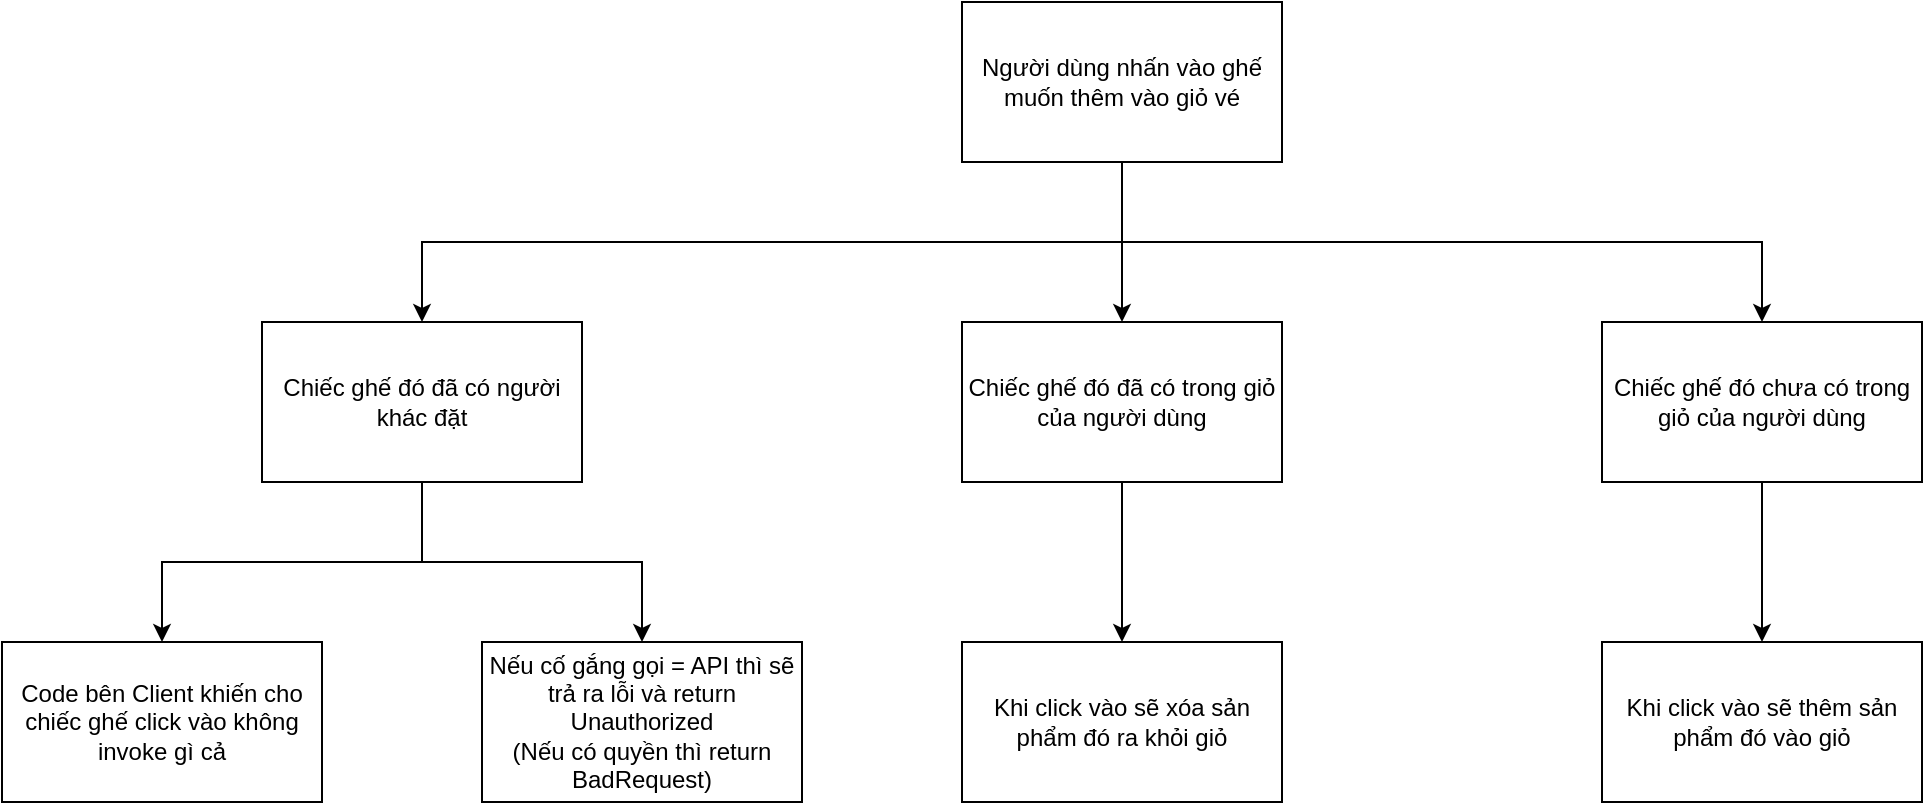 <mxfile version="21.0.8" type="github">
  <diagram name="Trang-1" id="EH0emdMKXZyjcekoXMyX">
    <mxGraphModel dx="1816" dy="527" grid="1" gridSize="10" guides="1" tooltips="1" connect="1" arrows="1" fold="1" page="1" pageScale="1" pageWidth="827" pageHeight="1169" math="0" shadow="0">
      <root>
        <mxCell id="0" />
        <mxCell id="1" parent="0" />
        <mxCell id="DognbOC37Y5BziQcNYbC-5" style="edgeStyle=orthogonalEdgeStyle;rounded=0;orthogonalLoop=1;jettySize=auto;html=1;exitX=0.5;exitY=1;exitDx=0;exitDy=0;entryX=0.5;entryY=0;entryDx=0;entryDy=0;" edge="1" parent="1" source="DognbOC37Y5BziQcNYbC-1" target="DognbOC37Y5BziQcNYbC-3">
          <mxGeometry relative="1" as="geometry" />
        </mxCell>
        <mxCell id="DognbOC37Y5BziQcNYbC-6" style="edgeStyle=orthogonalEdgeStyle;rounded=0;orthogonalLoop=1;jettySize=auto;html=1;exitX=0.5;exitY=1;exitDx=0;exitDy=0;entryX=0.5;entryY=0;entryDx=0;entryDy=0;" edge="1" parent="1" source="DognbOC37Y5BziQcNYbC-1" target="DognbOC37Y5BziQcNYbC-2">
          <mxGeometry relative="1" as="geometry" />
        </mxCell>
        <mxCell id="DognbOC37Y5BziQcNYbC-7" style="edgeStyle=orthogonalEdgeStyle;rounded=0;orthogonalLoop=1;jettySize=auto;html=1;exitX=0.5;exitY=1;exitDx=0;exitDy=0;entryX=0.5;entryY=0;entryDx=0;entryDy=0;" edge="1" parent="1" source="DognbOC37Y5BziQcNYbC-1" target="DognbOC37Y5BziQcNYbC-4">
          <mxGeometry relative="1" as="geometry" />
        </mxCell>
        <mxCell id="DognbOC37Y5BziQcNYbC-1" value="Người dùng nhấn vào ghế muốn thêm vào giỏ vé" style="rounded=0;whiteSpace=wrap;html=1;" vertex="1" parent="1">
          <mxGeometry x="320" y="40" width="160" height="80" as="geometry" />
        </mxCell>
        <mxCell id="DognbOC37Y5BziQcNYbC-14" style="edgeStyle=orthogonalEdgeStyle;rounded=0;orthogonalLoop=1;jettySize=auto;html=1;exitX=0.5;exitY=1;exitDx=0;exitDy=0;" edge="1" parent="1" source="DognbOC37Y5BziQcNYbC-2" target="DognbOC37Y5BziQcNYbC-13">
          <mxGeometry relative="1" as="geometry" />
        </mxCell>
        <mxCell id="DognbOC37Y5BziQcNYbC-2" value="Chiếc ghế đó đã có trong giỏ của người dùng" style="rounded=0;whiteSpace=wrap;html=1;" vertex="1" parent="1">
          <mxGeometry x="320" y="200" width="160" height="80" as="geometry" />
        </mxCell>
        <mxCell id="DognbOC37Y5BziQcNYbC-9" style="edgeStyle=orthogonalEdgeStyle;rounded=0;orthogonalLoop=1;jettySize=auto;html=1;exitX=0.5;exitY=1;exitDx=0;exitDy=0;entryX=0.5;entryY=0;entryDx=0;entryDy=0;" edge="1" parent="1" source="DognbOC37Y5BziQcNYbC-3" target="DognbOC37Y5BziQcNYbC-8">
          <mxGeometry relative="1" as="geometry" />
        </mxCell>
        <mxCell id="DognbOC37Y5BziQcNYbC-12" style="edgeStyle=orthogonalEdgeStyle;rounded=0;orthogonalLoop=1;jettySize=auto;html=1;exitX=0.5;exitY=1;exitDx=0;exitDy=0;entryX=0.5;entryY=0;entryDx=0;entryDy=0;" edge="1" parent="1" source="DognbOC37Y5BziQcNYbC-3" target="DognbOC37Y5BziQcNYbC-10">
          <mxGeometry relative="1" as="geometry" />
        </mxCell>
        <mxCell id="DognbOC37Y5BziQcNYbC-3" value="Chiếc ghế đó đã có người khác đặt" style="rounded=0;whiteSpace=wrap;html=1;" vertex="1" parent="1">
          <mxGeometry x="-30" y="200" width="160" height="80" as="geometry" />
        </mxCell>
        <mxCell id="DognbOC37Y5BziQcNYbC-16" style="edgeStyle=orthogonalEdgeStyle;rounded=0;orthogonalLoop=1;jettySize=auto;html=1;exitX=0.5;exitY=1;exitDx=0;exitDy=0;entryX=0.5;entryY=0;entryDx=0;entryDy=0;" edge="1" parent="1" source="DognbOC37Y5BziQcNYbC-4" target="DognbOC37Y5BziQcNYbC-15">
          <mxGeometry relative="1" as="geometry" />
        </mxCell>
        <mxCell id="DognbOC37Y5BziQcNYbC-4" value="Chiếc ghế đó chưa có trong giỏ của người dùng" style="rounded=0;whiteSpace=wrap;html=1;" vertex="1" parent="1">
          <mxGeometry x="640" y="200" width="160" height="80" as="geometry" />
        </mxCell>
        <mxCell id="DognbOC37Y5BziQcNYbC-8" value="Code bên Client khiến cho chiếc ghế click vào không invoke gì cả" style="rounded=0;whiteSpace=wrap;html=1;" vertex="1" parent="1">
          <mxGeometry x="-160" y="360" width="160" height="80" as="geometry" />
        </mxCell>
        <mxCell id="DognbOC37Y5BziQcNYbC-10" value="Nếu cố gắng gọi = API thì sẽ trả ra lỗi và return Unauthorized&lt;br&gt;(Nếu có quyền thì return BadRequest)" style="rounded=0;whiteSpace=wrap;html=1;" vertex="1" parent="1">
          <mxGeometry x="80" y="360" width="160" height="80" as="geometry" />
        </mxCell>
        <mxCell id="DognbOC37Y5BziQcNYbC-13" value="Khi click vào sẽ xóa sản phẩm đó ra khỏi giỏ" style="rounded=0;whiteSpace=wrap;html=1;" vertex="1" parent="1">
          <mxGeometry x="320" y="360" width="160" height="80" as="geometry" />
        </mxCell>
        <mxCell id="DognbOC37Y5BziQcNYbC-15" value="Khi click vào sẽ thêm sản phẩm đó vào giỏ" style="rounded=0;whiteSpace=wrap;html=1;" vertex="1" parent="1">
          <mxGeometry x="640" y="360" width="160" height="80" as="geometry" />
        </mxCell>
      </root>
    </mxGraphModel>
  </diagram>
</mxfile>
